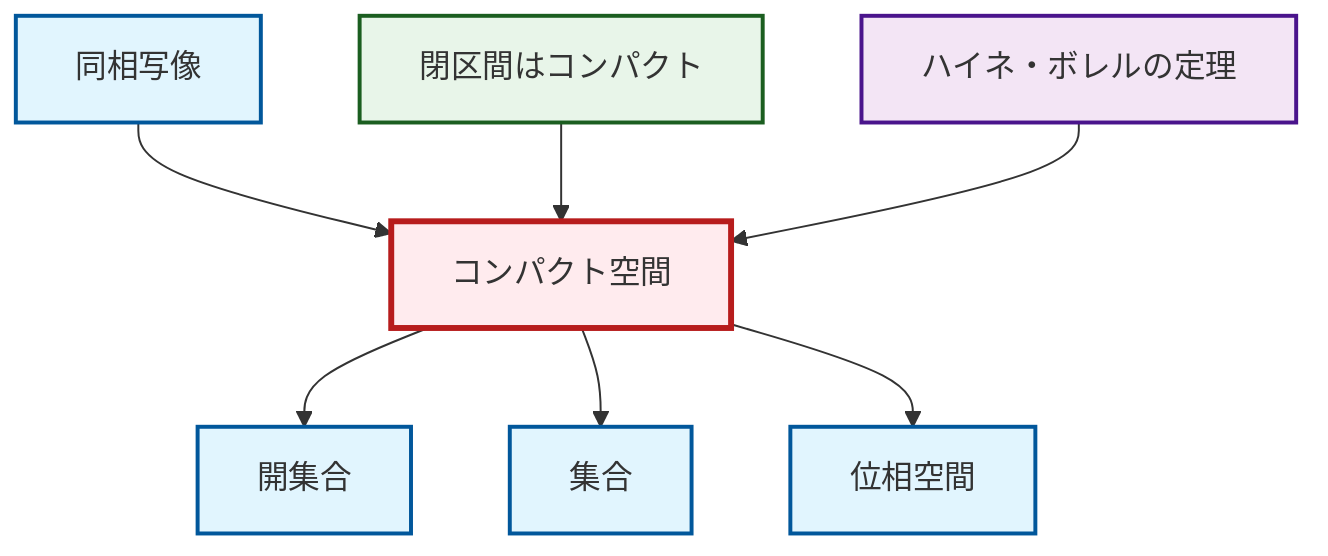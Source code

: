graph TD
    classDef definition fill:#e1f5fe,stroke:#01579b,stroke-width:2px
    classDef theorem fill:#f3e5f5,stroke:#4a148c,stroke-width:2px
    classDef axiom fill:#fff3e0,stroke:#e65100,stroke-width:2px
    classDef example fill:#e8f5e9,stroke:#1b5e20,stroke-width:2px
    classDef current fill:#ffebee,stroke:#b71c1c,stroke-width:3px
    def-set["集合"]:::definition
    def-compact["コンパクト空間"]:::definition
    ex-closed-interval-compact["閉区間はコンパクト"]:::example
    thm-heine-borel["ハイネ・ボレルの定理"]:::theorem
    def-topological-space["位相空間"]:::definition
    def-open-set["開集合"]:::definition
    def-homeomorphism["同相写像"]:::definition
    def-compact --> def-open-set
    def-compact --> def-set
    def-homeomorphism --> def-compact
    ex-closed-interval-compact --> def-compact
    def-compact --> def-topological-space
    thm-heine-borel --> def-compact
    class def-compact current